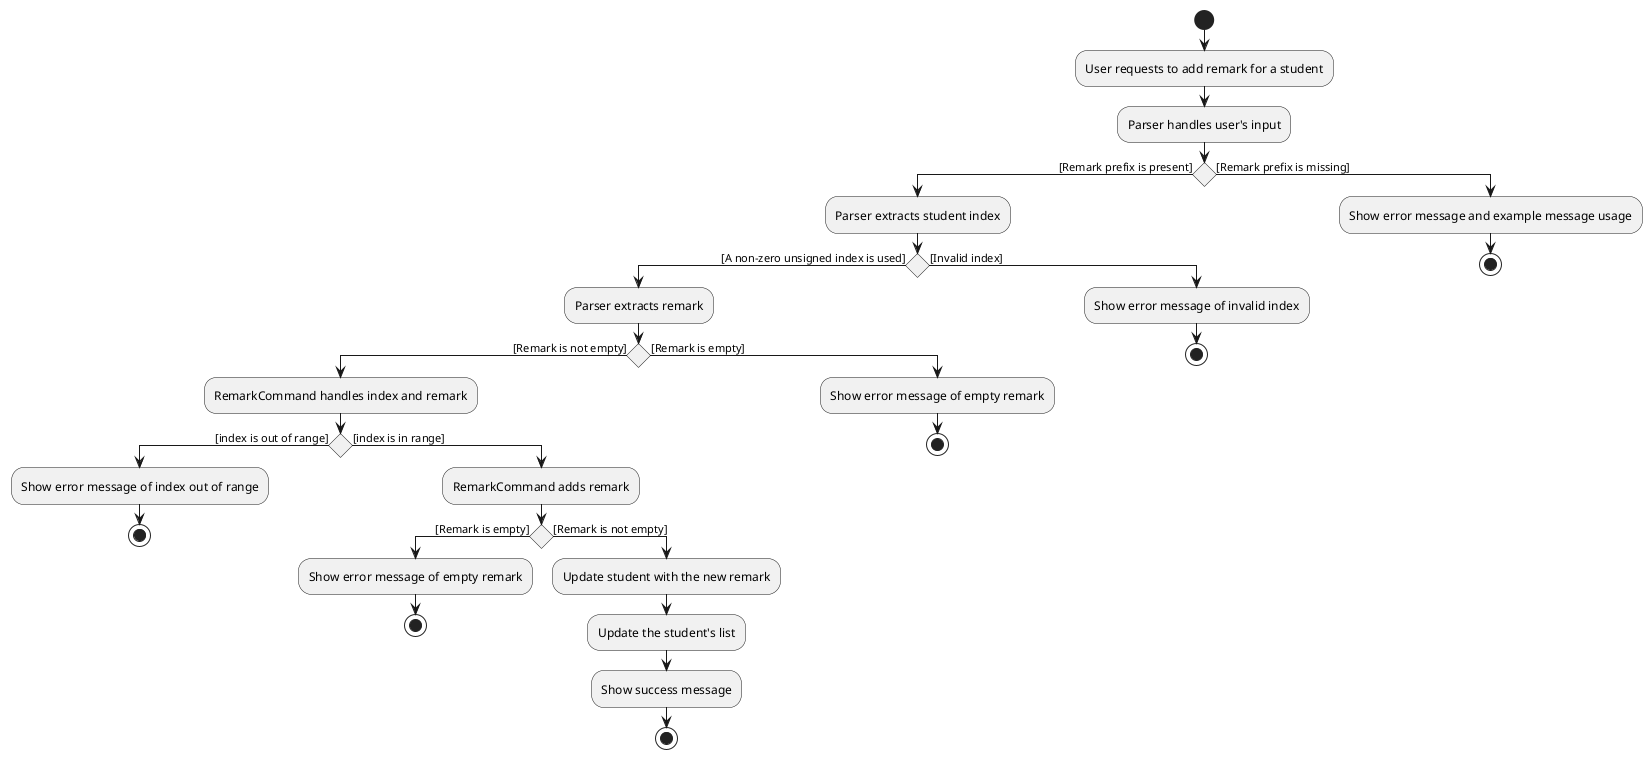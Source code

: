@startuml
'https://plantuml.com/activity-diagram-beta

start
:User requests to add remark for a student;
:Parser handles user's input;
if () then ([Remark prefix is present])
  :Parser extracts student index;
  if () then ([A non-zero unsigned index is used])
    :Parser extracts remark;
    if () then ([Remark is not empty])
      :RemarkCommand handles index and remark;
      if () then ([index is out of range])
        :Show error message of index out of range;
        stop
      else ([index is in range])
        :RemarkCommand adds remark;
        if () then ([Remark is empty])
            :Show error message of empty remark;
            stop
        else ([Remark is not empty])
            :Update student with the new remark;
            :Update the student's list;
            :Show success message;
            stop
        endif
      endif
    else ([Remark is empty])
      :Show error message of empty remark;
      stop
    endif
  else ([Invalid index])
    :Show error message of invalid index;
    stop
  endif
else ([Remark prefix is missing])
    :Show error message and example message usage;
    stop
endif

@enduml
